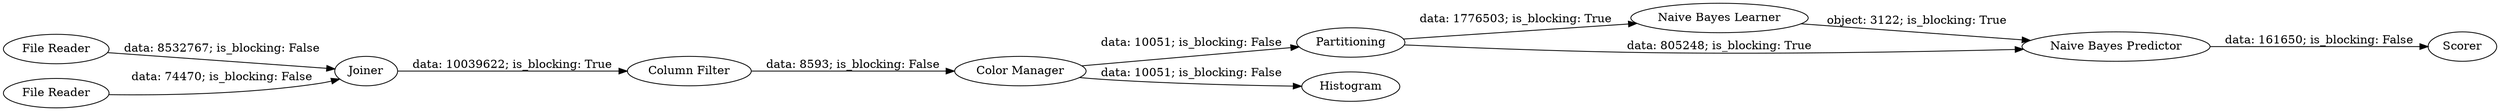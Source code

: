 digraph {
	"-4287510888730649394_37" [label="File Reader"]
	"-4287510888730649394_29" [label=Partitioning]
	"-4287510888730649394_40" [label=Joiner]
	"-4287510888730649394_31" [label="Color Manager"]
	"-4287510888730649394_32" [label=Scorer]
	"-4287510888730649394_36" [label="Naive Bayes Learner"]
	"-4287510888730649394_28" [label="Naive Bayes Predictor"]
	"-4287510888730649394_33" [label="File Reader"]
	"-4287510888730649394_42" [label=Histogram]
	"-4287510888730649394_41" [label="Column Filter"]
	"-4287510888730649394_41" -> "-4287510888730649394_31" [label="data: 8593; is_blocking: False"]
	"-4287510888730649394_29" -> "-4287510888730649394_36" [label="data: 1776503; is_blocking: True"]
	"-4287510888730649394_31" -> "-4287510888730649394_42" [label="data: 10051; is_blocking: False"]
	"-4287510888730649394_29" -> "-4287510888730649394_28" [label="data: 805248; is_blocking: True"]
	"-4287510888730649394_36" -> "-4287510888730649394_28" [label="object: 3122; is_blocking: True"]
	"-4287510888730649394_37" -> "-4287510888730649394_40" [label="data: 8532767; is_blocking: False"]
	"-4287510888730649394_28" -> "-4287510888730649394_32" [label="data: 161650; is_blocking: False"]
	"-4287510888730649394_40" -> "-4287510888730649394_41" [label="data: 10039622; is_blocking: True"]
	"-4287510888730649394_33" -> "-4287510888730649394_40" [label="data: 74470; is_blocking: False"]
	"-4287510888730649394_31" -> "-4287510888730649394_29" [label="data: 10051; is_blocking: False"]
	rankdir=LR
}
